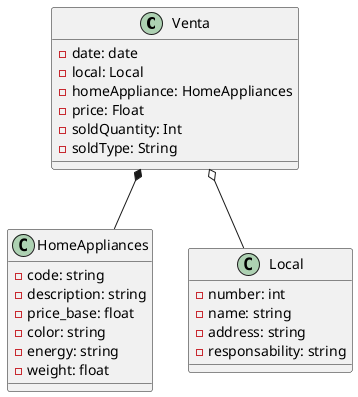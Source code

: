 @startuml

class Venta {
    - date: date
    - local: Local
    - homeAppliance: HomeAppliances
    - price: Float 
    - soldQuantity: Int 
    - soldType: String
}

class HomeAppliances {
    - code: string
    - description: string
    - price_base: float 
    - color: string
    - energy: string
    - weight: float
}

class Local {
    - number: int 
    - name: string 
    - address: string 
    - responsability: string
}

Venta *-- HomeAppliances
Venta o-- Local


@enduml